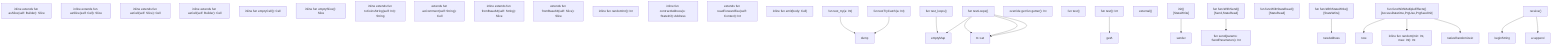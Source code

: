graph TD
    node_1["inline extends fun asSlice(self: Builder): Slice"]
    node_2["inline extends fun asSlice(self: Cell): Slice"]
    node_3["inline extends fun asCell(self: Slice): Cell"]
    node_4["inline extends fun asCell(self: Builder): Cell"]
    node_5["inline fun emptyCell(): Cell"]
    node_6["inline fun emptySlice(): Slice"]
    node_7["inline extends fun toCoinsString(self: Int): String"]
    node_8["extends fun asComment(self: String): Cell"]
    node_9["inline extends fun fromBase64(self: String): Slice"]
    node_10["extends fun fromBase64(self: Slice): Slice"]
    node_11["inline fun randomInt(): Int"]
    node_12["inline fun random(min: Int, max: Int): Int"]
    node_13["inline fun contractAddress(s: StateInit): Address"]
    node_14["extends fun readForwardFee(self: Context): Int"]
    node_15["fun send(params: SendParameters): Int"]
    node_16["inline fun emit(body: Cell)"]
    node_17["fun test_try(a: Int)"]
    node_18["fun test_loops()"]
    node_19["fun testTryCatch(a: Int)"]
    node_20["fun testLoops()"]
    node_21["override get fun getter(): Int"]
    node_22["fun test()"]
    node_23["fun test(): Int"]
    node_24["external()"]
    node_25["init()
[StateWrite]"]
    node_26["fun funcWithSend()
[Send,StateRead]"]
    node_27["fun funcWithStateRead()
[StateRead]"]
    node_28["fun funcWithStateWrite()
[StateWrite]"]
    node_29["fun funcWithMultipleEffects()
[AccessDatetime,PrgUse,PrgSeedInit]"]
    node_30["receive()"]
    node_31["dump"]
    node_32["emptyMap"]
    node_33["m::set"]
    node_34["getA"]
    node_35["sender"]
    node_36["newAddress"]
    node_37["now"]
    node_38["nativeRandomizeLt"]
    node_39["beginString"]
    node_40["a::append"]
    node_17 --> node_31
    node_18 --> node_32
    node_19 --> node_31
    node_20 --> node_32
    node_20 --> node_33
    node_20 --> node_33
    node_20 --> node_33
    node_23 --> node_34
    node_25 --> node_35
    node_26 --> node_15
    node_28 --> node_36
    node_29 --> node_37
    node_29 --> node_12
    node_29 --> node_38
    node_30 --> node_39
    node_30 --> node_40